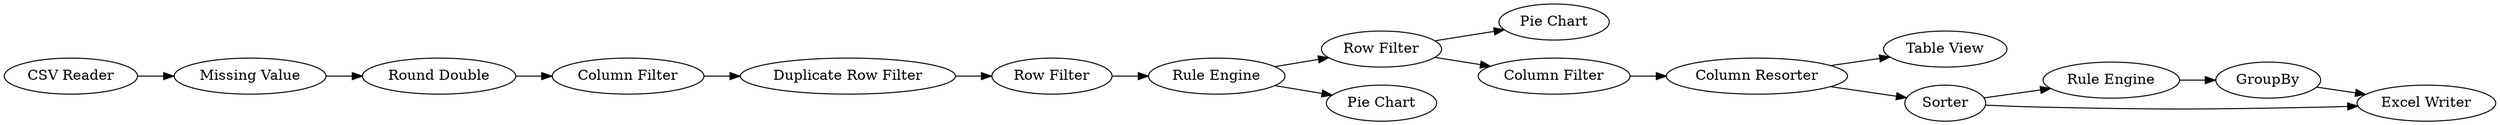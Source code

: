 digraph {
	"-7918899336483863825_12" [label="Rule Engine"]
	"-7918899336483863825_17" [label="Column Resorter"]
	"-7918899336483863825_18" [label="Table View"]
	"-7918899336483863825_2" [label="Missing Value"]
	"-7918899336483863825_22" [label=GroupBy]
	"-7918899336483863825_1" [label="CSV Reader"]
	"-7918899336483863825_4" [label="Round Double"]
	"-7918899336483863825_15" [label="Pie Chart"]
	"-7918899336483863825_19" [label="Column Filter"]
	"-7918899336483863825_20" [label=Sorter]
	"-7918899336483863825_14" [label="Row Filter"]
	"-7918899336483863825_21" [label="Rule Engine"]
	"-7918899336483863825_3" [label="Excel Writer"]
	"-7918899336483863825_5" [label="Column Filter"]
	"-7918899336483863825_7" [label="Row Filter"]
	"-7918899336483863825_6" [label="Duplicate Row Filter"]
	"-7918899336483863825_13" [label="Pie Chart"]
	"-7918899336483863825_17" -> "-7918899336483863825_20"
	"-7918899336483863825_5" -> "-7918899336483863825_6"
	"-7918899336483863825_4" -> "-7918899336483863825_5"
	"-7918899336483863825_20" -> "-7918899336483863825_21"
	"-7918899336483863825_19" -> "-7918899336483863825_17"
	"-7918899336483863825_7" -> "-7918899336483863825_12"
	"-7918899336483863825_21" -> "-7918899336483863825_22"
	"-7918899336483863825_22" -> "-7918899336483863825_3"
	"-7918899336483863825_20" -> "-7918899336483863825_3"
	"-7918899336483863825_12" -> "-7918899336483863825_13"
	"-7918899336483863825_6" -> "-7918899336483863825_7"
	"-7918899336483863825_17" -> "-7918899336483863825_18"
	"-7918899336483863825_1" -> "-7918899336483863825_2"
	"-7918899336483863825_14" -> "-7918899336483863825_15"
	"-7918899336483863825_2" -> "-7918899336483863825_4"
	"-7918899336483863825_12" -> "-7918899336483863825_14"
	"-7918899336483863825_14" -> "-7918899336483863825_19"
	rankdir=LR
}
